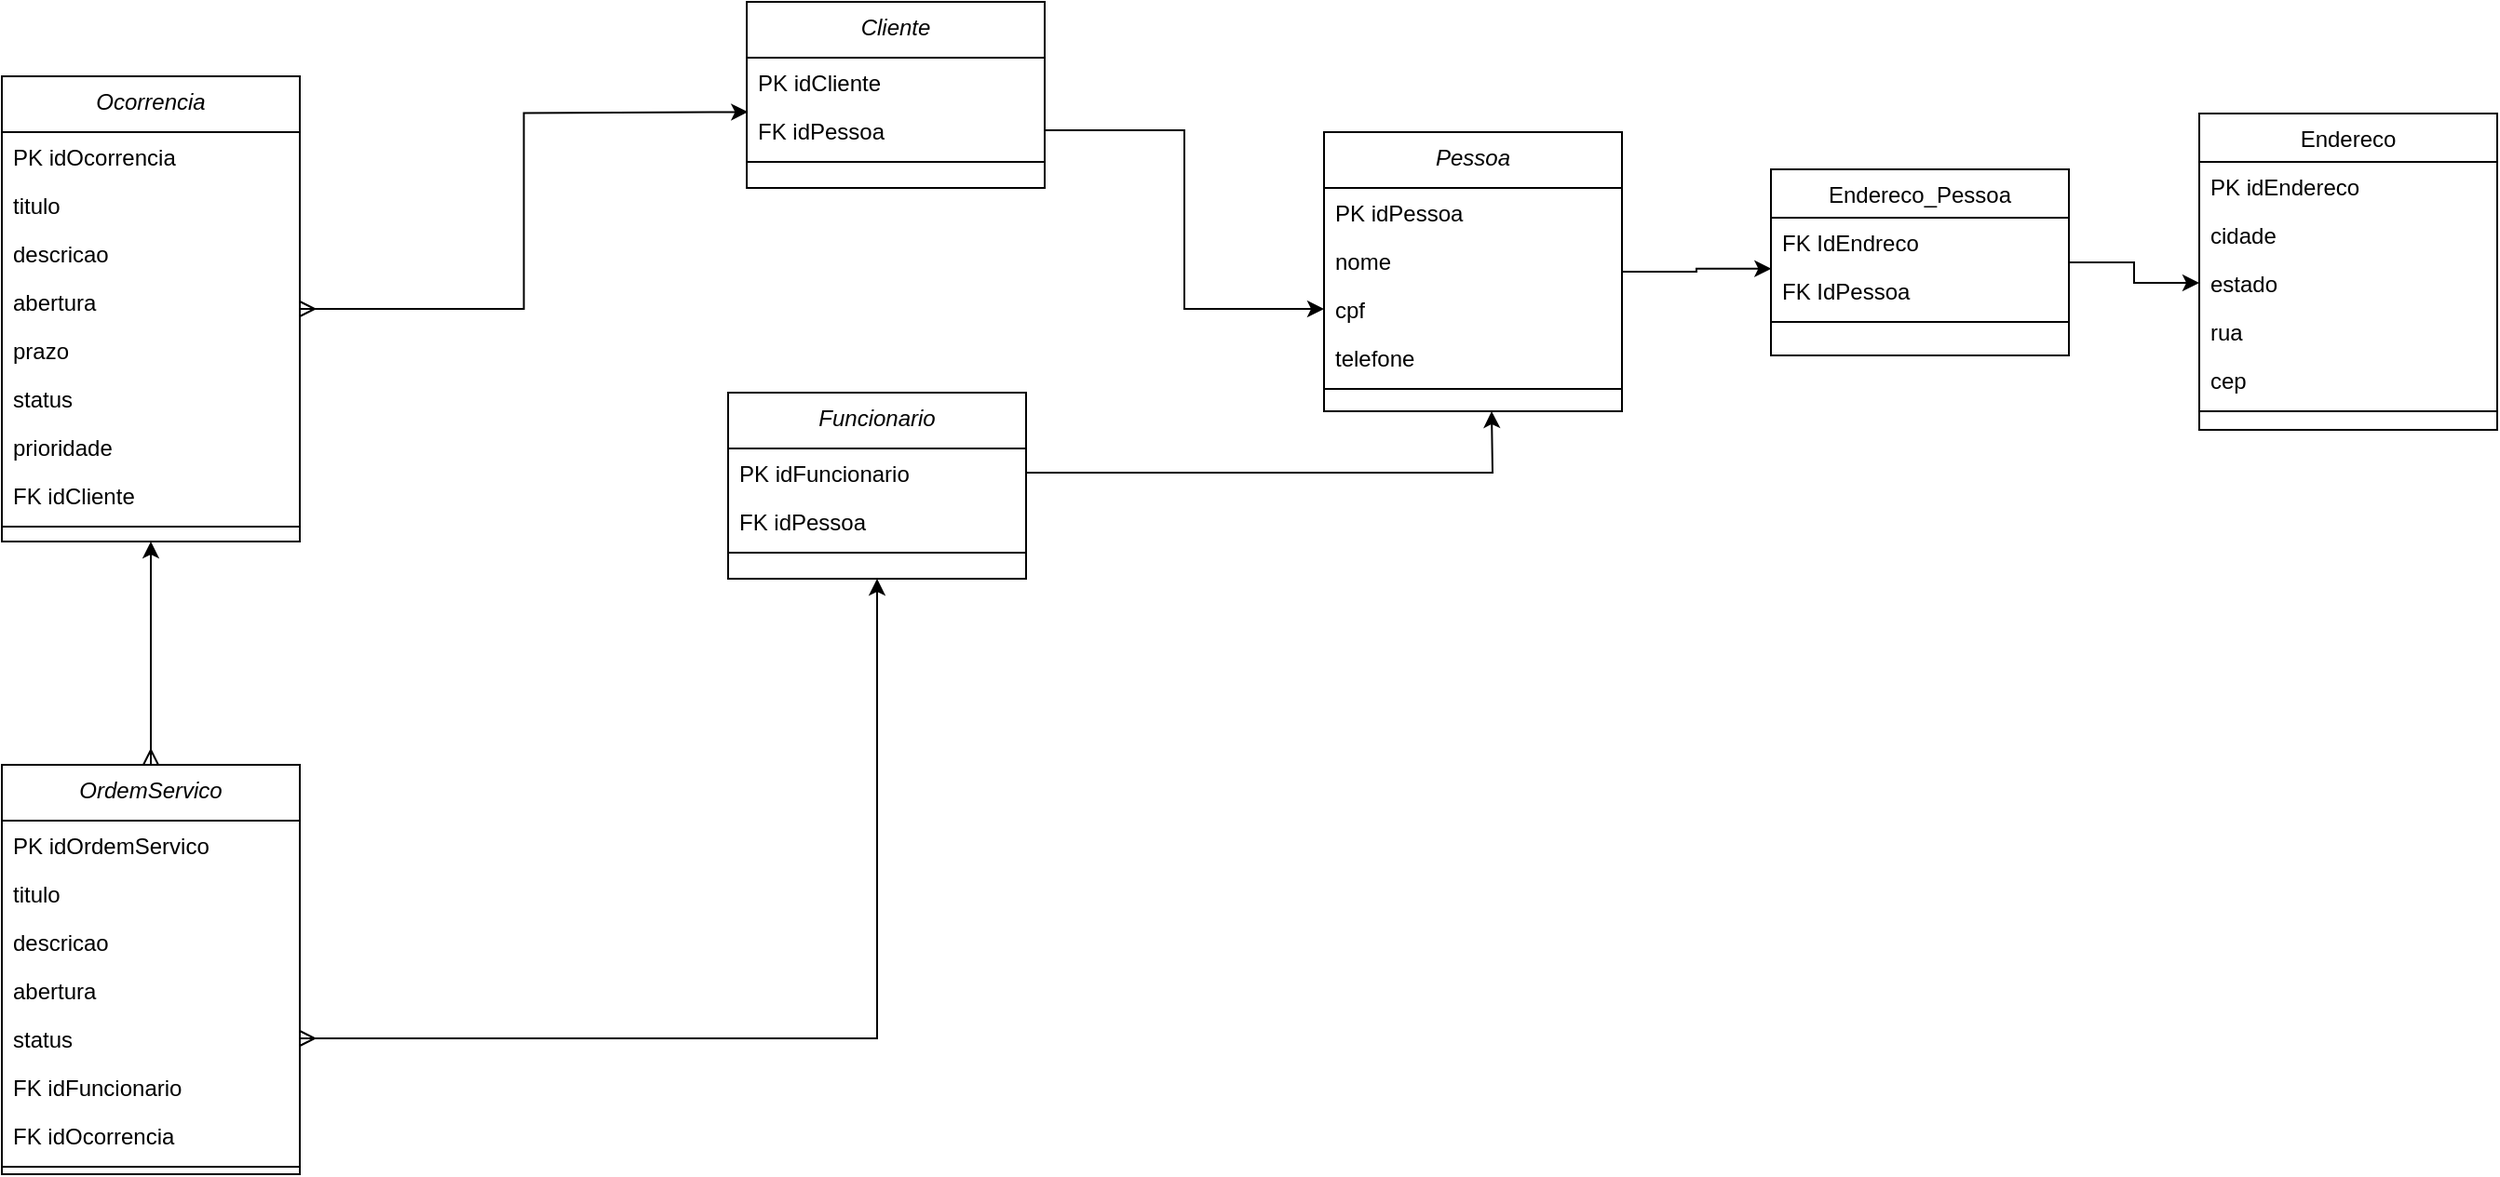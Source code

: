 <mxfile version="18.1.2" type="device"><diagram id="C5RBs43oDa-KdzZeNtuy" name="Page-1"><mxGraphModel dx="1848" dy="616" grid="1" gridSize="10" guides="1" tooltips="1" connect="1" arrows="1" fold="1" page="1" pageScale="1" pageWidth="827" pageHeight="1169" math="0" shadow="0"><root><mxCell id="WIyWlLk6GJQsqaUBKTNV-0"/><mxCell id="WIyWlLk6GJQsqaUBKTNV-1" parent="WIyWlLk6GJQsqaUBKTNV-0"/><mxCell id="zkfFHV4jXpPFQw0GAbJ--0" value="Cliente" style="swimlane;fontStyle=2;align=center;verticalAlign=top;childLayout=stackLayout;horizontal=1;startSize=30;horizontalStack=0;resizeParent=1;resizeLast=0;collapsible=1;marginBottom=0;rounded=0;shadow=0;strokeWidth=1;" parent="WIyWlLk6GJQsqaUBKTNV-1" vertex="1"><mxGeometry x="90" y="80" width="160" height="100" as="geometry"><mxRectangle x="230" y="140" width="160" height="26" as="alternateBounds"/></mxGeometry></mxCell><mxCell id="zkfFHV4jXpPFQw0GAbJ--1" value="PK idCliente" style="text;align=left;verticalAlign=top;spacingLeft=4;spacingRight=4;overflow=hidden;rotatable=0;points=[[0,0.5],[1,0.5]];portConstraint=eastwest;" parent="zkfFHV4jXpPFQw0GAbJ--0" vertex="1"><mxGeometry y="30" width="160" height="26" as="geometry"/></mxCell><mxCell id="zkfFHV4jXpPFQw0GAbJ--2" value="FK idPessoa" style="text;align=left;verticalAlign=top;spacingLeft=4;spacingRight=4;overflow=hidden;rotatable=0;points=[[0,0.5],[1,0.5]];portConstraint=eastwest;rounded=0;shadow=0;html=0;" parent="zkfFHV4jXpPFQw0GAbJ--0" vertex="1"><mxGeometry y="56" width="160" height="26" as="geometry"/></mxCell><mxCell id="zkfFHV4jXpPFQw0GAbJ--4" value="" style="line;html=1;strokeWidth=1;align=left;verticalAlign=middle;spacingTop=-1;spacingLeft=3;spacingRight=3;rotatable=0;labelPosition=right;points=[];portConstraint=eastwest;" parent="zkfFHV4jXpPFQw0GAbJ--0" vertex="1"><mxGeometry y="82" width="160" height="8" as="geometry"/></mxCell><mxCell id="zkfFHV4jXpPFQw0GAbJ--17" value="Endereco" style="swimlane;fontStyle=0;align=center;verticalAlign=top;childLayout=stackLayout;horizontal=1;startSize=26;horizontalStack=0;resizeParent=1;resizeLast=0;collapsible=1;marginBottom=0;rounded=0;shadow=0;strokeWidth=1;" parent="WIyWlLk6GJQsqaUBKTNV-1" vertex="1"><mxGeometry x="870" y="140" width="160" height="170" as="geometry"><mxRectangle x="550" y="140" width="160" height="26" as="alternateBounds"/></mxGeometry></mxCell><mxCell id="zkfFHV4jXpPFQw0GAbJ--18" value="PK idEndereco  " style="text;align=left;verticalAlign=top;spacingLeft=4;spacingRight=4;overflow=hidden;rotatable=0;points=[[0,0.5],[1,0.5]];portConstraint=eastwest;" parent="zkfFHV4jXpPFQw0GAbJ--17" vertex="1"><mxGeometry y="26" width="160" height="26" as="geometry"/></mxCell><mxCell id="zkfFHV4jXpPFQw0GAbJ--19" value="cidade" style="text;align=left;verticalAlign=top;spacingLeft=4;spacingRight=4;overflow=hidden;rotatable=0;points=[[0,0.5],[1,0.5]];portConstraint=eastwest;rounded=0;shadow=0;html=0;" parent="zkfFHV4jXpPFQw0GAbJ--17" vertex="1"><mxGeometry y="52" width="160" height="26" as="geometry"/></mxCell><mxCell id="zkfFHV4jXpPFQw0GAbJ--20" value="estado    " style="text;align=left;verticalAlign=top;spacingLeft=4;spacingRight=4;overflow=hidden;rotatable=0;points=[[0,0.5],[1,0.5]];portConstraint=eastwest;rounded=0;shadow=0;html=0;" parent="zkfFHV4jXpPFQw0GAbJ--17" vertex="1"><mxGeometry y="78" width="160" height="26" as="geometry"/></mxCell><mxCell id="zkfFHV4jXpPFQw0GAbJ--21" value="rua" style="text;align=left;verticalAlign=top;spacingLeft=4;spacingRight=4;overflow=hidden;rotatable=0;points=[[0,0.5],[1,0.5]];portConstraint=eastwest;rounded=0;shadow=0;html=0;" parent="zkfFHV4jXpPFQw0GAbJ--17" vertex="1"><mxGeometry y="104" width="160" height="26" as="geometry"/></mxCell><mxCell id="zkfFHV4jXpPFQw0GAbJ--22" value="cep" style="text;align=left;verticalAlign=top;spacingLeft=4;spacingRight=4;overflow=hidden;rotatable=0;points=[[0,0.5],[1,0.5]];portConstraint=eastwest;rounded=0;shadow=0;html=0;" parent="zkfFHV4jXpPFQw0GAbJ--17" vertex="1"><mxGeometry y="130" width="160" height="26" as="geometry"/></mxCell><mxCell id="zkfFHV4jXpPFQw0GAbJ--23" value="" style="line;html=1;strokeWidth=1;align=left;verticalAlign=middle;spacingTop=-1;spacingLeft=3;spacingRight=3;rotatable=0;labelPosition=right;points=[];portConstraint=eastwest;" parent="zkfFHV4jXpPFQw0GAbJ--17" vertex="1"><mxGeometry y="156" width="160" height="8" as="geometry"/></mxCell><mxCell id="KDflYEi8UlqAWHksycPc-66" style="edgeStyle=orthogonalEdgeStyle;rounded=0;orthogonalLoop=1;jettySize=auto;html=1;entryX=1;entryY=0.5;entryDx=0;entryDy=0;startArrow=classic;startFill=1;endArrow=ERmany;endFill=0;" parent="WIyWlLk6GJQsqaUBKTNV-1" source="KDflYEi8UlqAWHksycPc-6" target="KDflYEi8UlqAWHksycPc-50" edge="1"><mxGeometry relative="1" as="geometry"/></mxCell><mxCell id="KDflYEi8UlqAWHksycPc-6" value="Funcionario" style="swimlane;fontStyle=2;align=center;verticalAlign=top;childLayout=stackLayout;horizontal=1;startSize=30;horizontalStack=0;resizeParent=1;resizeLast=0;collapsible=1;marginBottom=0;rounded=0;shadow=0;strokeWidth=1;" parent="WIyWlLk6GJQsqaUBKTNV-1" vertex="1"><mxGeometry x="80" y="290" width="160" height="100" as="geometry"><mxRectangle x="230" y="140" width="160" height="26" as="alternateBounds"/></mxGeometry></mxCell><mxCell id="KDflYEi8UlqAWHksycPc-7" value="PK idFuncionario" style="text;align=left;verticalAlign=top;spacingLeft=4;spacingRight=4;overflow=hidden;rotatable=0;points=[[0,0.5],[1,0.5]];portConstraint=eastwest;" parent="KDflYEi8UlqAWHksycPc-6" vertex="1"><mxGeometry y="30" width="160" height="26" as="geometry"/></mxCell><mxCell id="KDflYEi8UlqAWHksycPc-11" value="FK idPessoa" style="text;align=left;verticalAlign=top;spacingLeft=4;spacingRight=4;overflow=hidden;rotatable=0;points=[[0,0.5],[1,0.5]];portConstraint=eastwest;rounded=0;shadow=0;html=0;" parent="KDflYEi8UlqAWHksycPc-6" vertex="1"><mxGeometry y="56" width="160" height="26" as="geometry"/></mxCell><mxCell id="KDflYEi8UlqAWHksycPc-12" value="" style="line;html=1;strokeWidth=1;align=left;verticalAlign=middle;spacingTop=-1;spacingLeft=3;spacingRight=3;rotatable=0;labelPosition=right;points=[];portConstraint=eastwest;" parent="KDflYEi8UlqAWHksycPc-6" vertex="1"><mxGeometry y="82" width="160" height="8" as="geometry"/></mxCell><mxCell id="KDflYEi8UlqAWHksycPc-38" style="edgeStyle=orthogonalEdgeStyle;rounded=0;orthogonalLoop=1;jettySize=auto;html=1;entryX=0.004;entryY=0.122;entryDx=0;entryDy=0;entryPerimeter=0;startArrow=ERmany;startFill=0;endArrow=classic;endFill=1;" parent="WIyWlLk6GJQsqaUBKTNV-1" source="KDflYEi8UlqAWHksycPc-15" edge="1"><mxGeometry relative="1" as="geometry"><mxPoint x="90.64" y="139.172" as="targetPoint"/></mxGeometry></mxCell><mxCell id="KDflYEi8UlqAWHksycPc-67" style="edgeStyle=orthogonalEdgeStyle;rounded=0;orthogonalLoop=1;jettySize=auto;html=1;entryX=0.5;entryY=0;entryDx=0;entryDy=0;startArrow=classic;startFill=1;endArrow=ERmany;endFill=0;" parent="WIyWlLk6GJQsqaUBKTNV-1" source="KDflYEi8UlqAWHksycPc-15" target="KDflYEi8UlqAWHksycPc-44" edge="1"><mxGeometry relative="1" as="geometry"/></mxCell><mxCell id="KDflYEi8UlqAWHksycPc-15" value="Ocorrencia" style="swimlane;fontStyle=2;align=center;verticalAlign=top;childLayout=stackLayout;horizontal=1;startSize=30;horizontalStack=0;resizeParent=1;resizeLast=0;collapsible=1;marginBottom=0;rounded=0;shadow=0;strokeWidth=1;" parent="WIyWlLk6GJQsqaUBKTNV-1" vertex="1"><mxGeometry x="-310" y="120" width="160" height="250" as="geometry"><mxRectangle x="230" y="140" width="160" height="26" as="alternateBounds"/></mxGeometry></mxCell><mxCell id="KDflYEi8UlqAWHksycPc-16" value="PK idOcorrencia" style="text;align=left;verticalAlign=top;spacingLeft=4;spacingRight=4;overflow=hidden;rotatable=0;points=[[0,0.5],[1,0.5]];portConstraint=eastwest;" parent="KDflYEi8UlqAWHksycPc-15" vertex="1"><mxGeometry y="30" width="160" height="26" as="geometry"/></mxCell><mxCell id="KDflYEi8UlqAWHksycPc-17" value="titulo" style="text;align=left;verticalAlign=top;spacingLeft=4;spacingRight=4;overflow=hidden;rotatable=0;points=[[0,0.5],[1,0.5]];portConstraint=eastwest;rounded=0;shadow=0;html=0;" parent="KDflYEi8UlqAWHksycPc-15" vertex="1"><mxGeometry y="56" width="160" height="26" as="geometry"/></mxCell><mxCell id="KDflYEi8UlqAWHksycPc-18" value="descricao" style="text;align=left;verticalAlign=top;spacingLeft=4;spacingRight=4;overflow=hidden;rotatable=0;points=[[0,0.5],[1,0.5]];portConstraint=eastwest;rounded=0;shadow=0;html=0;" parent="KDflYEi8UlqAWHksycPc-15" vertex="1"><mxGeometry y="82" width="160" height="26" as="geometry"/></mxCell><mxCell id="KDflYEi8UlqAWHksycPc-19" value="abertura" style="text;align=left;verticalAlign=top;spacingLeft=4;spacingRight=4;overflow=hidden;rotatable=0;points=[[0,0.5],[1,0.5]];portConstraint=eastwest;rounded=0;shadow=0;html=0;" parent="KDflYEi8UlqAWHksycPc-15" vertex="1"><mxGeometry y="108" width="160" height="26" as="geometry"/></mxCell><mxCell id="KDflYEi8UlqAWHksycPc-23" value="prazo" style="text;align=left;verticalAlign=top;spacingLeft=4;spacingRight=4;overflow=hidden;rotatable=0;points=[[0,0.5],[1,0.5]];portConstraint=eastwest;rounded=0;shadow=0;html=0;" parent="KDflYEi8UlqAWHksycPc-15" vertex="1"><mxGeometry y="134" width="160" height="26" as="geometry"/></mxCell><mxCell id="KDflYEi8UlqAWHksycPc-43" value="status" style="text;align=left;verticalAlign=top;spacingLeft=4;spacingRight=4;overflow=hidden;rotatable=0;points=[[0,0.5],[1,0.5]];portConstraint=eastwest;rounded=0;shadow=0;html=0;" parent="KDflYEi8UlqAWHksycPc-15" vertex="1"><mxGeometry y="160" width="160" height="26" as="geometry"/></mxCell><mxCell id="KDflYEi8UlqAWHksycPc-25" value="prioridade" style="text;align=left;verticalAlign=top;spacingLeft=4;spacingRight=4;overflow=hidden;rotatable=0;points=[[0,0.5],[1,0.5]];portConstraint=eastwest;rounded=0;shadow=0;html=0;" parent="KDflYEi8UlqAWHksycPc-15" vertex="1"><mxGeometry y="186" width="160" height="26" as="geometry"/></mxCell><mxCell id="KDflYEi8UlqAWHksycPc-24" value="FK idCliente" style="text;align=left;verticalAlign=top;spacingLeft=4;spacingRight=4;overflow=hidden;rotatable=0;points=[[0,0.5],[1,0.5]];portConstraint=eastwest;rounded=0;shadow=0;html=0;" parent="KDflYEi8UlqAWHksycPc-15" vertex="1"><mxGeometry y="212" width="160" height="26" as="geometry"/></mxCell><mxCell id="KDflYEi8UlqAWHksycPc-21" value="" style="line;html=1;strokeWidth=1;align=left;verticalAlign=middle;spacingTop=-1;spacingLeft=3;spacingRight=3;rotatable=0;labelPosition=right;points=[];portConstraint=eastwest;" parent="KDflYEi8UlqAWHksycPc-15" vertex="1"><mxGeometry y="238" width="160" height="8" as="geometry"/></mxCell><mxCell id="KDflYEi8UlqAWHksycPc-44" value="OrdemServico" style="swimlane;fontStyle=2;align=center;verticalAlign=top;childLayout=stackLayout;horizontal=1;startSize=30;horizontalStack=0;resizeParent=1;resizeLast=0;collapsible=1;marginBottom=0;rounded=0;shadow=0;strokeWidth=1;" parent="WIyWlLk6GJQsqaUBKTNV-1" vertex="1"><mxGeometry x="-310" y="490" width="160" height="220" as="geometry"><mxRectangle x="230" y="140" width="160" height="26" as="alternateBounds"/></mxGeometry></mxCell><mxCell id="KDflYEi8UlqAWHksycPc-45" value="PK idOrdemServico" style="text;align=left;verticalAlign=top;spacingLeft=4;spacingRight=4;overflow=hidden;rotatable=0;points=[[0,0.5],[1,0.5]];portConstraint=eastwest;" parent="KDflYEi8UlqAWHksycPc-44" vertex="1"><mxGeometry y="30" width="160" height="26" as="geometry"/></mxCell><mxCell id="KDflYEi8UlqAWHksycPc-46" value="titulo" style="text;align=left;verticalAlign=top;spacingLeft=4;spacingRight=4;overflow=hidden;rotatable=0;points=[[0,0.5],[1,0.5]];portConstraint=eastwest;rounded=0;shadow=0;html=0;" parent="KDflYEi8UlqAWHksycPc-44" vertex="1"><mxGeometry y="56" width="160" height="26" as="geometry"/></mxCell><mxCell id="KDflYEi8UlqAWHksycPc-47" value="descricao" style="text;align=left;verticalAlign=top;spacingLeft=4;spacingRight=4;overflow=hidden;rotatable=0;points=[[0,0.5],[1,0.5]];portConstraint=eastwest;rounded=0;shadow=0;html=0;" parent="KDflYEi8UlqAWHksycPc-44" vertex="1"><mxGeometry y="82" width="160" height="26" as="geometry"/></mxCell><mxCell id="KDflYEi8UlqAWHksycPc-48" value="abertura" style="text;align=left;verticalAlign=top;spacingLeft=4;spacingRight=4;overflow=hidden;rotatable=0;points=[[0,0.5],[1,0.5]];portConstraint=eastwest;rounded=0;shadow=0;html=0;" parent="KDflYEi8UlqAWHksycPc-44" vertex="1"><mxGeometry y="108" width="160" height="26" as="geometry"/></mxCell><mxCell id="KDflYEi8UlqAWHksycPc-50" value="status" style="text;align=left;verticalAlign=top;spacingLeft=4;spacingRight=4;overflow=hidden;rotatable=0;points=[[0,0.5],[1,0.5]];portConstraint=eastwest;rounded=0;shadow=0;html=0;" parent="KDflYEi8UlqAWHksycPc-44" vertex="1"><mxGeometry y="134" width="160" height="26" as="geometry"/></mxCell><mxCell id="KDflYEi8UlqAWHksycPc-65" value="FK idFuncionario" style="text;align=left;verticalAlign=top;spacingLeft=4;spacingRight=4;overflow=hidden;rotatable=0;points=[[0,0.5],[1,0.5]];portConstraint=eastwest;rounded=0;shadow=0;html=0;" parent="KDflYEi8UlqAWHksycPc-44" vertex="1"><mxGeometry y="160" width="160" height="26" as="geometry"/></mxCell><mxCell id="KDflYEi8UlqAWHksycPc-52" value="FK idOcorrencia" style="text;align=left;verticalAlign=top;spacingLeft=4;spacingRight=4;overflow=hidden;rotatable=0;points=[[0,0.5],[1,0.5]];portConstraint=eastwest;rounded=0;shadow=0;html=0;" parent="KDflYEi8UlqAWHksycPc-44" vertex="1"><mxGeometry y="186" width="160" height="26" as="geometry"/></mxCell><mxCell id="KDflYEi8UlqAWHksycPc-54" value="" style="line;html=1;strokeWidth=1;align=left;verticalAlign=middle;spacingTop=-1;spacingLeft=3;spacingRight=3;rotatable=0;labelPosition=right;points=[];portConstraint=eastwest;" parent="KDflYEi8UlqAWHksycPc-44" vertex="1"><mxGeometry y="212" width="160" height="8" as="geometry"/></mxCell><mxCell id="d8IqtN73RfAbEtlsNTQQ-8" style="edgeStyle=orthogonalEdgeStyle;rounded=0;orthogonalLoop=1;jettySize=auto;html=1;entryX=0.001;entryY=0.054;entryDx=0;entryDy=0;entryPerimeter=0;" edge="1" parent="WIyWlLk6GJQsqaUBKTNV-1" source="KDflYEi8UlqAWHksycPc-75" target="d8IqtN73RfAbEtlsNTQQ-3"><mxGeometry relative="1" as="geometry"/></mxCell><mxCell id="KDflYEi8UlqAWHksycPc-75" value="Pessoa" style="swimlane;fontStyle=2;align=center;verticalAlign=top;childLayout=stackLayout;horizontal=1;startSize=30;horizontalStack=0;resizeParent=1;resizeLast=0;collapsible=1;marginBottom=0;rounded=0;shadow=0;strokeWidth=1;" parent="WIyWlLk6GJQsqaUBKTNV-1" vertex="1"><mxGeometry x="400" y="150" width="160" height="150" as="geometry"><mxRectangle x="230" y="140" width="160" height="26" as="alternateBounds"/></mxGeometry></mxCell><mxCell id="KDflYEi8UlqAWHksycPc-76" value="PK idPessoa" style="text;align=left;verticalAlign=top;spacingLeft=4;spacingRight=4;overflow=hidden;rotatable=0;points=[[0,0.5],[1,0.5]];portConstraint=eastwest;" parent="KDflYEi8UlqAWHksycPc-75" vertex="1"><mxGeometry y="30" width="160" height="26" as="geometry"/></mxCell><mxCell id="KDflYEi8UlqAWHksycPc-77" value="nome" style="text;align=left;verticalAlign=top;spacingLeft=4;spacingRight=4;overflow=hidden;rotatable=0;points=[[0,0.5],[1,0.5]];portConstraint=eastwest;rounded=0;shadow=0;html=0;" parent="KDflYEi8UlqAWHksycPc-75" vertex="1"><mxGeometry y="56" width="160" height="26" as="geometry"/></mxCell><mxCell id="KDflYEi8UlqAWHksycPc-78" value="cpf" style="text;align=left;verticalAlign=top;spacingLeft=4;spacingRight=4;overflow=hidden;rotatable=0;points=[[0,0.5],[1,0.5]];portConstraint=eastwest;rounded=0;shadow=0;html=0;" parent="KDflYEi8UlqAWHksycPc-75" vertex="1"><mxGeometry y="82" width="160" height="26" as="geometry"/></mxCell><mxCell id="KDflYEi8UlqAWHksycPc-79" value="telefone" style="text;align=left;verticalAlign=top;spacingLeft=4;spacingRight=4;overflow=hidden;rotatable=0;points=[[0,0.5],[1,0.5]];portConstraint=eastwest;rounded=0;shadow=0;html=0;" parent="KDflYEi8UlqAWHksycPc-75" vertex="1"><mxGeometry y="108" width="160" height="26" as="geometry"/></mxCell><mxCell id="KDflYEi8UlqAWHksycPc-81" value="" style="line;html=1;strokeWidth=1;align=left;verticalAlign=middle;spacingTop=-1;spacingLeft=3;spacingRight=3;rotatable=0;labelPosition=right;points=[];portConstraint=eastwest;" parent="KDflYEi8UlqAWHksycPc-75" vertex="1"><mxGeometry y="134" width="160" height="8" as="geometry"/></mxCell><mxCell id="KDflYEi8UlqAWHksycPc-82" style="edgeStyle=orthogonalEdgeStyle;rounded=0;orthogonalLoop=1;jettySize=auto;html=1;entryX=0;entryY=0.5;entryDx=0;entryDy=0;startArrow=none;startFill=0;endArrow=classic;endFill=1;" parent="WIyWlLk6GJQsqaUBKTNV-1" source="zkfFHV4jXpPFQw0GAbJ--2" target="KDflYEi8UlqAWHksycPc-78" edge="1"><mxGeometry relative="1" as="geometry"/></mxCell><mxCell id="d8IqtN73RfAbEtlsNTQQ-0" style="edgeStyle=orthogonalEdgeStyle;rounded=0;orthogonalLoop=1;jettySize=auto;html=1;" edge="1" parent="WIyWlLk6GJQsqaUBKTNV-1" source="KDflYEi8UlqAWHksycPc-7"><mxGeometry relative="1" as="geometry"><mxPoint x="490" y="300" as="targetPoint"/></mxGeometry></mxCell><mxCell id="d8IqtN73RfAbEtlsNTQQ-9" style="edgeStyle=orthogonalEdgeStyle;rounded=0;orthogonalLoop=1;jettySize=auto;html=1;entryX=0;entryY=0.5;entryDx=0;entryDy=0;" edge="1" parent="WIyWlLk6GJQsqaUBKTNV-1" source="d8IqtN73RfAbEtlsNTQQ-1" target="zkfFHV4jXpPFQw0GAbJ--20"><mxGeometry relative="1" as="geometry"/></mxCell><mxCell id="d8IqtN73RfAbEtlsNTQQ-1" value="Endereco_Pessoa" style="swimlane;fontStyle=0;align=center;verticalAlign=top;childLayout=stackLayout;horizontal=1;startSize=26;horizontalStack=0;resizeParent=1;resizeLast=0;collapsible=1;marginBottom=0;rounded=0;shadow=0;strokeWidth=1;" vertex="1" parent="WIyWlLk6GJQsqaUBKTNV-1"><mxGeometry x="640" y="170" width="160" height="100" as="geometry"><mxRectangle x="550" y="140" width="160" height="26" as="alternateBounds"/></mxGeometry></mxCell><mxCell id="d8IqtN73RfAbEtlsNTQQ-2" value="FK IdEndreco" style="text;align=left;verticalAlign=top;spacingLeft=4;spacingRight=4;overflow=hidden;rotatable=0;points=[[0,0.5],[1,0.5]];portConstraint=eastwest;" vertex="1" parent="d8IqtN73RfAbEtlsNTQQ-1"><mxGeometry y="26" width="160" height="26" as="geometry"/></mxCell><mxCell id="d8IqtN73RfAbEtlsNTQQ-3" value="FK IdPessoa" style="text;align=left;verticalAlign=top;spacingLeft=4;spacingRight=4;overflow=hidden;rotatable=0;points=[[0,0.5],[1,0.5]];portConstraint=eastwest;rounded=0;shadow=0;html=0;" vertex="1" parent="d8IqtN73RfAbEtlsNTQQ-1"><mxGeometry y="52" width="160" height="26" as="geometry"/></mxCell><mxCell id="d8IqtN73RfAbEtlsNTQQ-7" value="" style="line;html=1;strokeWidth=1;align=left;verticalAlign=middle;spacingTop=-1;spacingLeft=3;spacingRight=3;rotatable=0;labelPosition=right;points=[];portConstraint=eastwest;" vertex="1" parent="d8IqtN73RfAbEtlsNTQQ-1"><mxGeometry y="78" width="160" height="8" as="geometry"/></mxCell></root></mxGraphModel></diagram></mxfile>